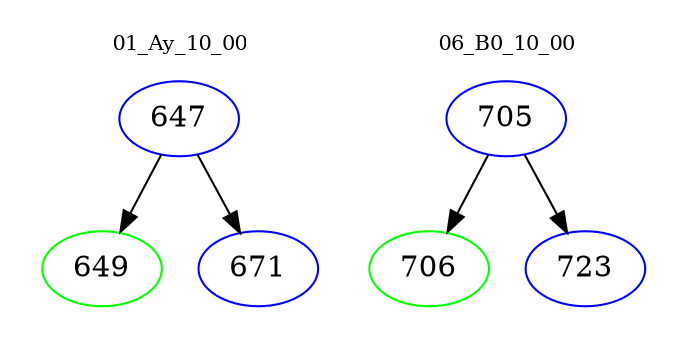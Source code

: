 digraph{
subgraph cluster_0 {
color = white
label = "01_Ay_10_00";
fontsize=10;
T0_647 [label="647", color="blue"]
T0_647 -> T0_649 [color="black"]
T0_649 [label="649", color="green"]
T0_647 -> T0_671 [color="black"]
T0_671 [label="671", color="blue"]
}
subgraph cluster_1 {
color = white
label = "06_B0_10_00";
fontsize=10;
T1_705 [label="705", color="blue"]
T1_705 -> T1_706 [color="black"]
T1_706 [label="706", color="green"]
T1_705 -> T1_723 [color="black"]
T1_723 [label="723", color="blue"]
}
}

